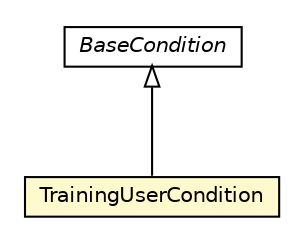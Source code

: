 #!/usr/local/bin/dot
#
# Class diagram 
# Generated by UMLGraph version 5.1 (http://www.umlgraph.org/)
#

digraph G {
	edge [fontname="Helvetica",fontsize=10,labelfontname="Helvetica",labelfontsize=10];
	node [fontname="Helvetica",fontsize=10,shape=plaintext];
	nodesep=0.25;
	ranksep=0.5;
	// cn.edu.uestc.acmicpc.db.condition.impl.TrainingUserCondition
	c3087 [label=<<table title="cn.edu.uestc.acmicpc.db.condition.impl.TrainingUserCondition" border="0" cellborder="1" cellspacing="0" cellpadding="2" port="p" bgcolor="lemonChiffon" href="./TrainingUserCondition.html">
		<tr><td><table border="0" cellspacing="0" cellpadding="1">
<tr><td align="center" balign="center"> TrainingUserCondition </td></tr>
		</table></td></tr>
		</table>>, fontname="Helvetica", fontcolor="black", fontsize=10.0];
	// cn.edu.uestc.acmicpc.db.condition.base.BaseCondition
	c3099 [label=<<table title="cn.edu.uestc.acmicpc.db.condition.base.BaseCondition" border="0" cellborder="1" cellspacing="0" cellpadding="2" port="p" href="../base/BaseCondition.html">
		<tr><td><table border="0" cellspacing="0" cellpadding="1">
<tr><td align="center" balign="center"><font face="Helvetica-Oblique"> BaseCondition </font></td></tr>
		</table></td></tr>
		</table>>, fontname="Helvetica", fontcolor="black", fontsize=10.0];
	//cn.edu.uestc.acmicpc.db.condition.impl.TrainingUserCondition extends cn.edu.uestc.acmicpc.db.condition.base.BaseCondition
	c3099:p -> c3087:p [dir=back,arrowtail=empty];
}

